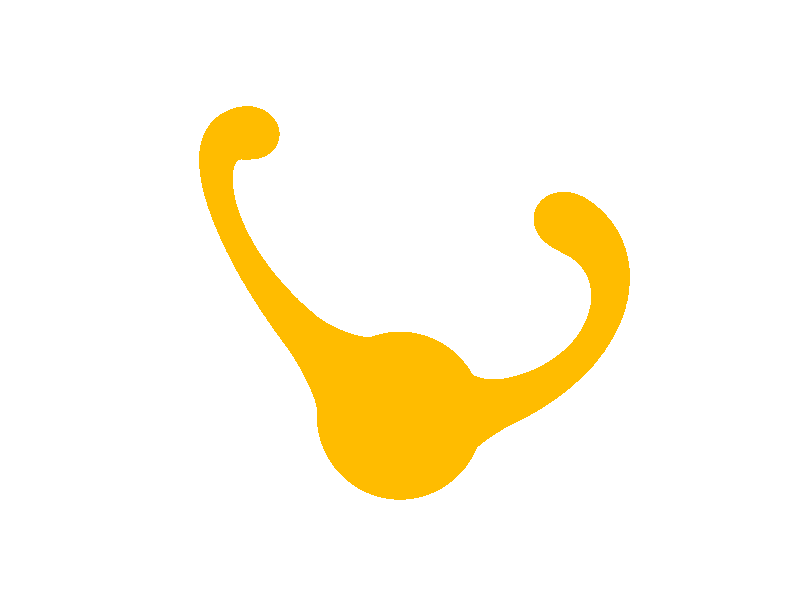 #include "colors.inc"
#include "textures.inc"
#include "transforms.inc"

#if(clock_on =1)
#declare Clock = clock;
#else
#declare Clock = 0.1;
#end

#declare TargetPos = <-0.33,3.35,0>;

#macro Step(A,B)
  max(0,min(1,(Clock-A)/(B-A)))
#end
#macro SmoothStep(A,B)
  #local T = Step(A,B);
  (T*T*(3-2*T))
#end

#declare CameraPos = TargetPos + 
      <2-5*SmoothStep(0.1,0.3)+8.0*SmoothStep(0.5,0.7)-4*SmoothStep(0.7,0.95),4,-4>  
    * exp(-3.0*(SmoothStep(0.1,0.6)-SmoothStep(0.6,0.9))) ;


camera {
  location CameraPos
  // right x*1280/720 
  look_at
    0 + <0,2,0>*SmoothStep(0.0,0.1) + <-0.33,1.35,0>*SmoothStep(0.1,0.2)
      + <0.33,-1.0,-0.1>*SmoothStep(0.8,1.0)
  angle 55
} 

#declare MaxLevel = 8*Step(0,0.8) - 2*Step(0.85,1.0);
#declare MaxLevelF = MaxLevel-floor(MaxLevel);

/*
camera {
  location <0,-0.8,-10>
  look_at -y*0.8
  angle 40
}
*/

// Create an infinite sphere around scene and allow any pigment on it
sky_sphere {
  pigment {
    gradient y
    color_map { [0.0 color rgb <0.7,0.7,1.0>] [1.0 color blue 0.5] }
  }
}



light_source{
  <0.5,10,-4> White
  area_light 0.1*x,0.1*y,4,4
}



// light_source{<-3,10,-3> White}
// light_source{TargetPos White shadowless}

light_source { #local T = 0.1; CameraPos*(1-T)+TargetPos*T White shadowless }
plane {y,-.9 pigment {White}}

#declare Sqrt_3 = sqrt(3);

#macro Crv(C,T)
  #local IT = 1-T;
  #local P01 = IT*C[0]+T*C[1];
  #local P12 = IT*C[1]+T*C[2];
  #local P23 = IT*C[2]+T*C[3];
  #local P012 = IT*P01+T*P12;
  #local P123 = IT*P12+T*P23;
  (IT*P012+T*P123)  
#end

#declare H_A = 3.5;
#declare H_C = 1.95+0.10;
#declare H_S = 0.45;


#declare H_F = -ln(H_S);
#declare H_B = H_A*H_S*0.75;
#declare H_A0 = H_C/sqrt(3);

#macro MakeCrv(P,E0,E1,S)
  #local C = array[4];
  #local C[0] = P;
  #local C[1] = P + S*(E0*H_A0 + E1*H_C);
  #local C[2] = P + S*(E0*H_A + E1*H_C);
  #local C[3] = P + S*(E0*H_A + E1*H_B);
  C  
#end




#macro Horn(P,E0,E1,E2,S,L)
  #local C0 = MakeCrv(P,E0,E1,S);
  #local C1 = MakeCrv(P,E0,-E1,S);
  
  sphere {P, 0.5*S, -1 }
  #local TMax = 1;
  #if(L+1>MaxLevel)
    #local TMax = MaxLevelF;
  #end
  
  #local N = 2 + floor(TMax * 40 + L*4); 
  #local i = 1;
  #while(i<N)
    #local T = TMax * i/(N-1); 
    #local R = 0.7 * S * exp(-T*H_F) * (1-0.5*4*T*(1-T));
    sphere {Crv(C0,T), R 1 }
    sphere {Crv(C1,T), R 1 }
    #local i=i+1;
  #end
  #if(L+1<MaxLevel)
    #local S1 = S * H_S;
    Horn(C0[3],-E1,E0,E2,S1,L+1)
    Horn(C1[3], E1,E2,E0,S1,L+1)
  #end  
#end

#macro HornPos(P,E0,E1,E2,S,L)
  #local Ret = P;
  #if(L>0)
    #local S1 = S * H_S;
    #local Ret = HornPos(P + S*(E0*H_A + E1*H_B),-E1,E0,E2,S1,L-1);
  #else
    #local Ret = P + S*E0*H_A;
  #end  
  Ret
#end

#declare Root_P0 = <0,0,0>;
#declare Root_E0 = <0,1,0>;
#declare Root_E1 = <1,0,0>;
#declare Root_E2 = <0,0,1>;
#declare Root_S = 1;

union {

  blob {
      
    Horn(Root_P0,Root_E0,Root_E1,Root_E2,Root_S,0)
    sphere {0,1.5 2.5}
    texture {
      pigment {Orange}
      finish {
        ambient 0.6
        diffuse 0.4
        specular 0.8
        roughness 0.003      
      } 
     normal {bumps 0.25 scale 0.012 }
    }
  }
  

}



//#declare TargetPos = HornPos(Root_P0,Root_E0,Root_E1,Root_E2,Root_S,6);
//#debug concat(str(TargetPos.x,5,2),",",str(TargetPos.y,5,2),",",str(TargetPos.z,5,2),"\n")


